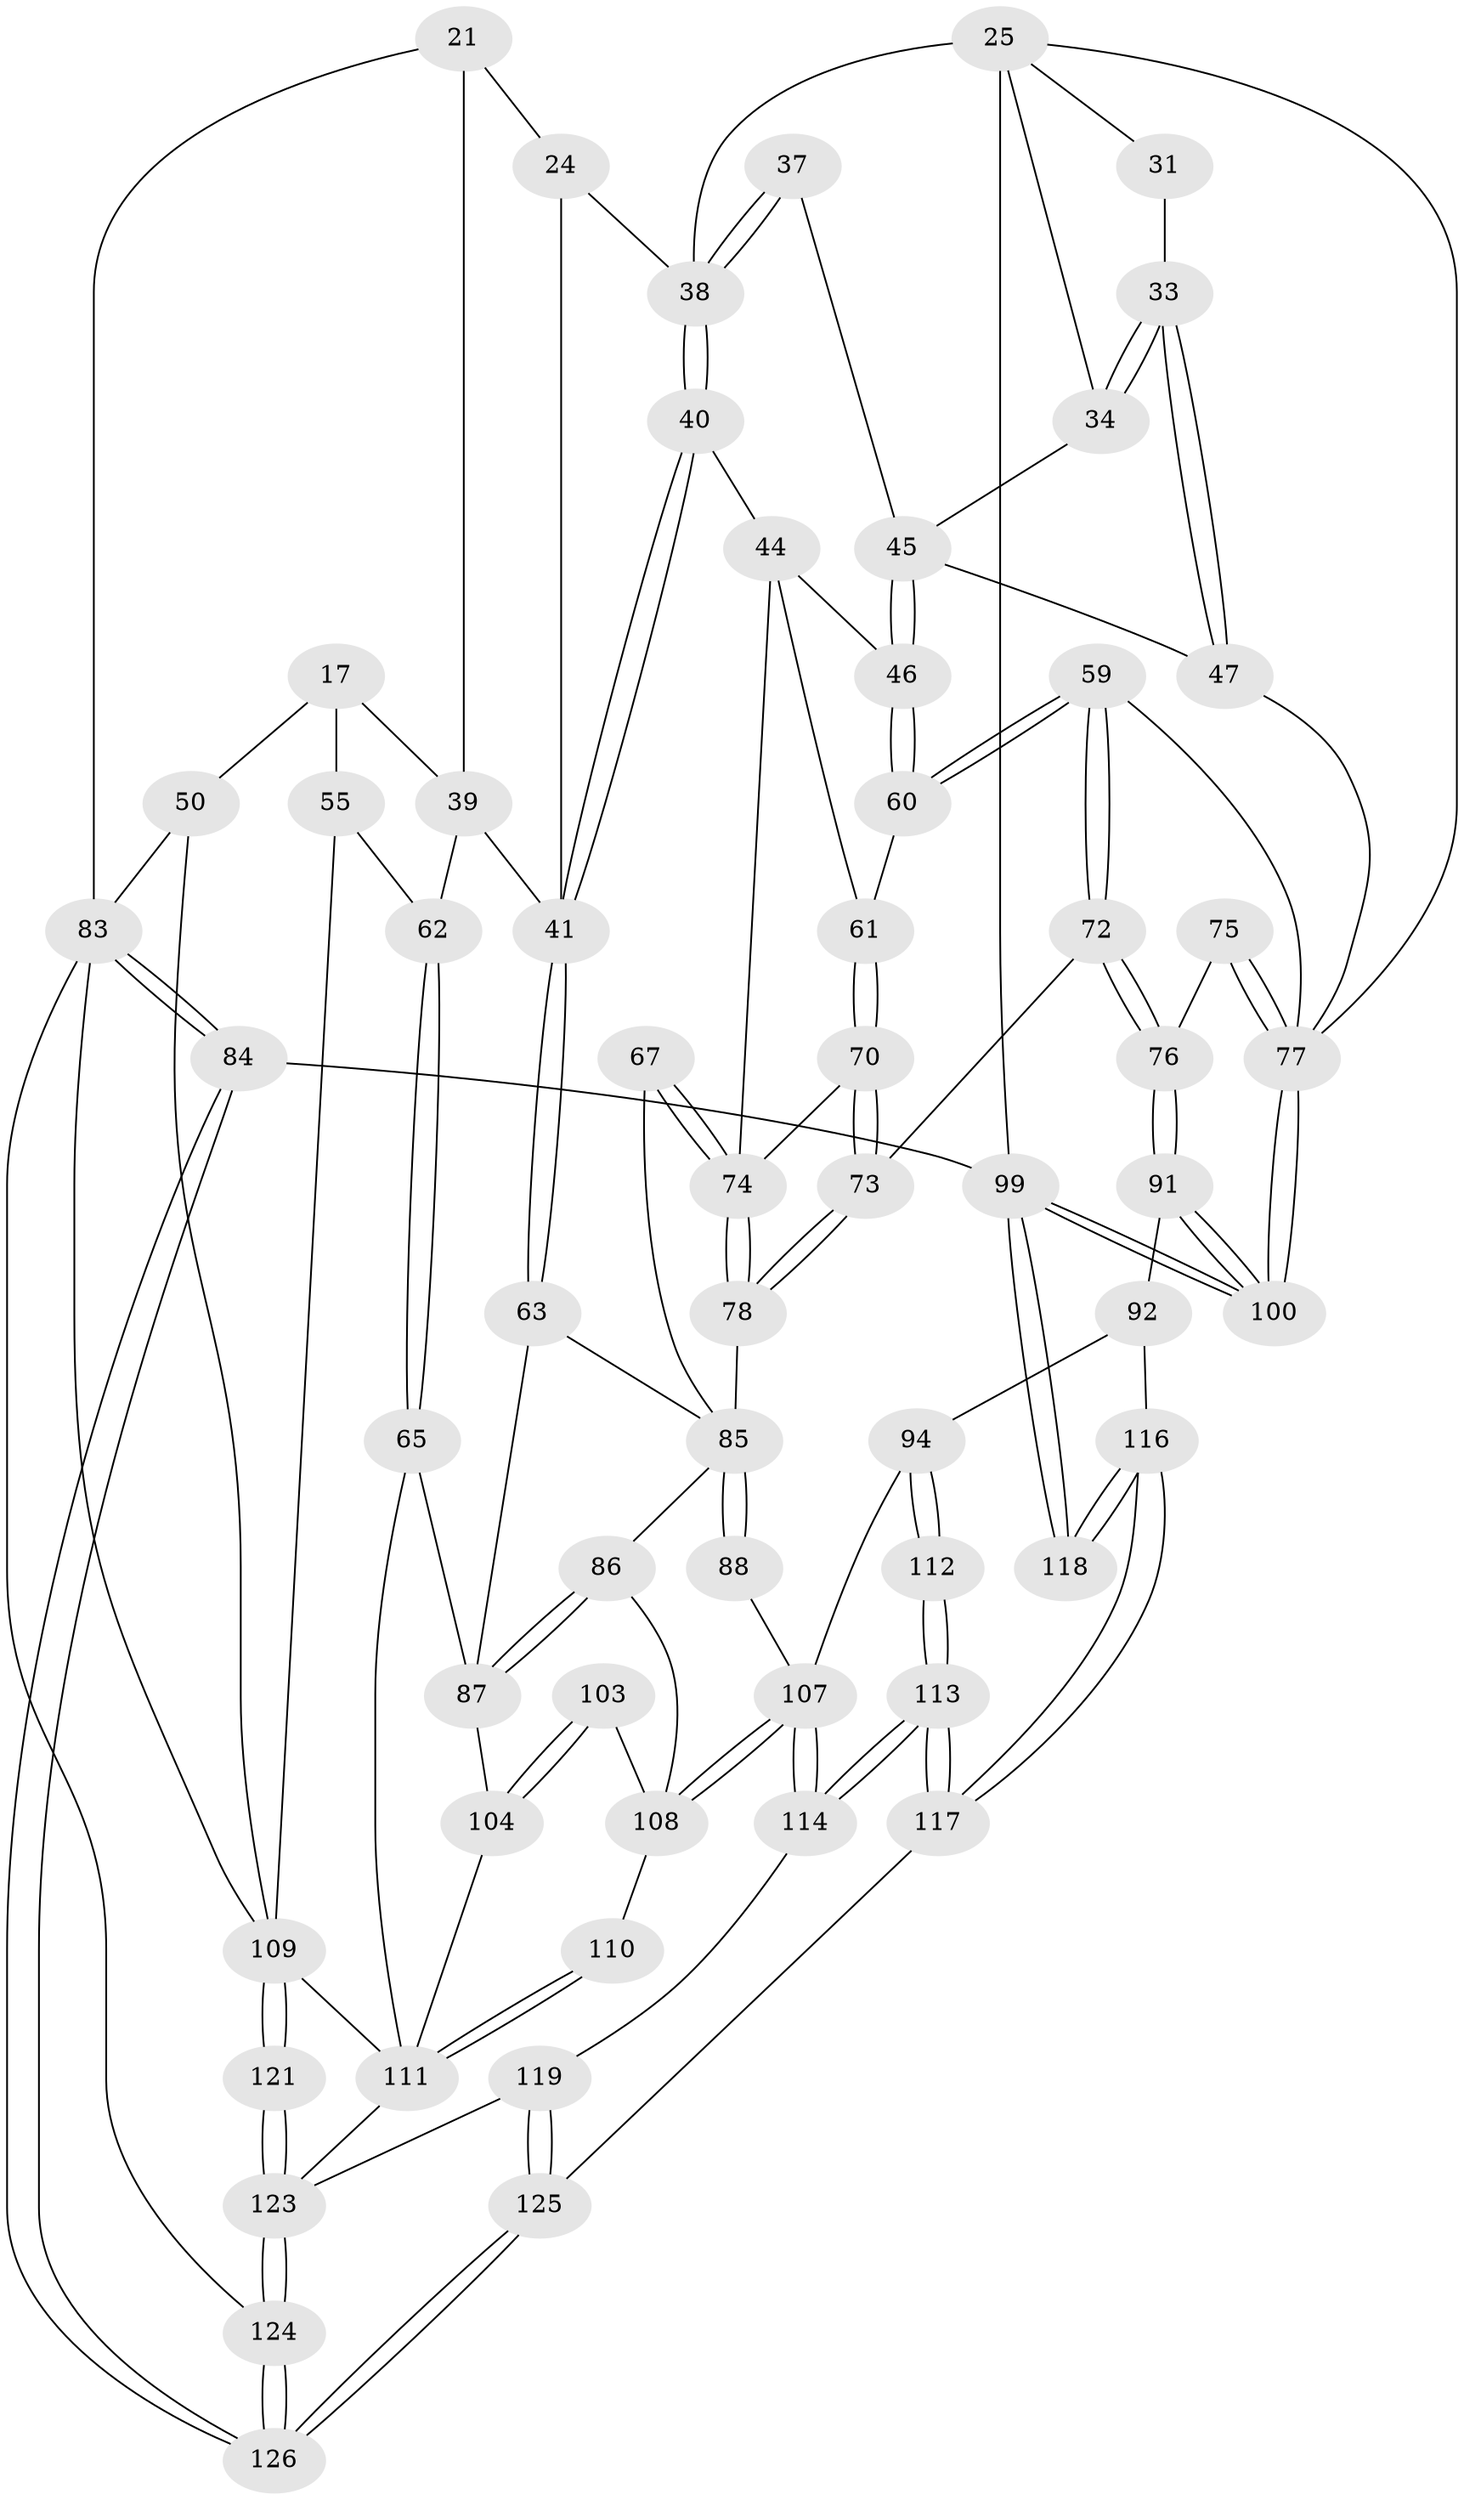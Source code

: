 // original degree distribution, {3: 0.047619047619047616, 6: 0.23015873015873015, 5: 0.5396825396825397, 4: 0.18253968253968253}
// Generated by graph-tools (version 1.1) at 2025/01/03/09/25 05:01:19]
// undirected, 63 vertices, 144 edges
graph export_dot {
graph [start="1"]
  node [color=gray90,style=filled];
  17 [pos="+0.18060253057838424+0.24827674081704162"];
  21 [pos="+0.39159604468311104+0.2061944443103492",super="+15"];
  24 [pos="+0.5062072091177101+0.2096211728456448",super="+20"];
  25 [pos="+0.7952578565821035+0.14192707128100798",super="+12"];
  31 [pos="+0.9611376186112772+0.15237115662803322"];
  33 [pos="+0.951723860750131+0.2759547688285267"];
  34 [pos="+0.8863351214318136+0.21879212367729056",super="+32"];
  37 [pos="+0.7761250338885374+0.22794489338183746"];
  38 [pos="+0.6036479461509835+0.2950502141900866",super="+23+22+26"];
  39 [pos="+0.318430267576558+0.26851651530860143",super="+16+30+29"];
  40 [pos="+0.6006357198622067+0.337275970027799"];
  41 [pos="+0.4962653636349897+0.3829987322211124",super="+28"];
  44 [pos="+0.61064862798779+0.3434018538398277",super="+43"];
  45 [pos="+0.8765791260175839+0.33021837362085066",super="+36"];
  46 [pos="+0.8586510582212672+0.3632581132086798",super="+42"];
  47 [pos="+0.9651110287371686+0.29553724526908204"];
  50 [pos="+0.012762530478441197+0.4529301620794271",super="+18"];
  55 [pos="+0.17353589750239923+0.4238725310237049",super="+54"];
  59 [pos="+0.9113265798259347+0.43716706759882035"];
  60 [pos="+0.8560818901879728+0.39554640900241755"];
  61 [pos="+0.7840392914943268+0.431050593852291"];
  62 [pos="+0.3070937607468339+0.42326377448481173",super="+53"];
  63 [pos="+0.4889354502205141+0.4677191282278552"];
  65 [pos="+0.34485927555494295+0.5332895848547948"];
  67 [pos="+0.6372310893275633+0.46241143793708683"];
  70 [pos="+0.7722126250576002+0.4526331857277008"];
  72 [pos="+0.8023307752368816+0.51826527489845"];
  73 [pos="+0.7907550079574094+0.5148699823754084"];
  74 [pos="+0.6706308457960741+0.5198768857054578",super="+71+66"];
  75 [pos="+0.9342846784240287+0.5381637286174711"];
  76 [pos="+0.8971632333365995+0.5736593445081678"];
  77 [pos="+1+0.5248997922424459",super="+48+49+58"];
  78 [pos="+0.6763743571007697+0.6407491604543267"];
  83 [pos="+0+0.9302694081029037",super="+82+27"];
  84 [pos="+0+1",super="+3"];
  85 [pos="+0.5688915006705512+0.6316130499502969",super="+79"];
  86 [pos="+0.5081771968353264+0.6544476514825562"];
  87 [pos="+0.43949038103242194+0.6049595982948254",super="+64"];
  88 [pos="+0.6726311322694531+0.6500208451290818"];
  91 [pos="+0.8848401991282799+0.7284797664069826"];
  92 [pos="+0.8728279913050558+0.7370921922939927"];
  94 [pos="+0.720220535244561+0.7128220561186771",super="+93"];
  99 [pos="+1+1",super="+2"];
  100 [pos="+1+0.7096872184927738"];
  103 [pos="+0.43138020546241623+0.7144396533782651"];
  104 [pos="+0.3271823928216017+0.7389817560215647",super="+98+97"];
  107 [pos="+0.584676184807154+0.8507814131169168",super="+95"];
  108 [pos="+0.5487988738682497+0.8221716348429097",super="+102"];
  109 [pos="+0.0218465331222536+0.8256616826900443",super="+90+89+57"];
  110 [pos="+0.4458322155450886+0.7733066902960305"];
  111 [pos="+0.3153405917630307+0.875843612754789",super="+105+106+96+80"];
  112 [pos="+0.7392343891346016+1"];
  113 [pos="+0.7111829186509081+1"];
  114 [pos="+0.583752056019231+0.8603089046068153"];
  116 [pos="+0.8348251892869869+1",super="+115"];
  117 [pos="+0.7221789015532847+1"];
  118 [pos="+1+1"];
  119 [pos="+0.4525685665881679+0.9096319845732589"];
  121 [pos="+0.18083835067282011+0.8968657715276193"];
  123 [pos="+0.30903834786282786+0.9024147855452237",super="+120"];
  124 [pos="+0.26990249376609393+1",super="+122"];
  125 [pos="+0.547380159399036+1"];
  126 [pos="+0.2647495285453234+1"];
  17 -- 50;
  17 -- 55;
  17 -- 39;
  21 -- 24 [weight=2];
  21 -- 83;
  21 -- 39 [weight=2];
  24 -- 38 [weight=2];
  24 -- 41;
  25 -- 38 [weight=2];
  25 -- 99 [weight=2];
  25 -- 31;
  25 -- 77;
  25 -- 34;
  31 -- 33;
  33 -- 34;
  33 -- 34;
  33 -- 47;
  33 -- 47;
  34 -- 45;
  37 -- 38 [weight=2];
  37 -- 38;
  37 -- 45;
  38 -- 40;
  38 -- 40;
  39 -- 62 [weight=2];
  39 -- 41;
  40 -- 41;
  40 -- 41;
  40 -- 44;
  41 -- 63;
  41 -- 63;
  44 -- 74;
  44 -- 61;
  44 -- 46;
  45 -- 46 [weight=2];
  45 -- 46;
  45 -- 47;
  46 -- 60;
  46 -- 60;
  47 -- 77;
  50 -- 83 [weight=2];
  50 -- 109;
  55 -- 62 [weight=2];
  55 -- 109;
  59 -- 60;
  59 -- 60;
  59 -- 72;
  59 -- 72;
  59 -- 77;
  60 -- 61;
  61 -- 70;
  61 -- 70;
  62 -- 65;
  62 -- 65;
  63 -- 85;
  63 -- 87;
  65 -- 111;
  65 -- 87;
  67 -- 74 [weight=2];
  67 -- 74;
  67 -- 85;
  70 -- 73;
  70 -- 73;
  70 -- 74;
  72 -- 73;
  72 -- 76;
  72 -- 76;
  73 -- 78;
  73 -- 78;
  74 -- 78;
  74 -- 78;
  75 -- 76;
  75 -- 77 [weight=2];
  75 -- 77;
  76 -- 91;
  76 -- 91;
  77 -- 100;
  77 -- 100;
  78 -- 85;
  83 -- 84 [weight=3];
  83 -- 84;
  83 -- 109;
  83 -- 124;
  84 -- 126;
  84 -- 126;
  84 -- 99 [weight=2];
  85 -- 86;
  85 -- 88 [weight=2];
  85 -- 88;
  86 -- 87;
  86 -- 87;
  86 -- 108;
  87 -- 104;
  88 -- 107;
  91 -- 92;
  91 -- 100;
  91 -- 100;
  92 -- 94;
  92 -- 116;
  94 -- 112 [weight=2];
  94 -- 112;
  94 -- 107;
  99 -- 100;
  99 -- 100;
  99 -- 118;
  99 -- 118;
  103 -- 104 [weight=2];
  103 -- 104;
  103 -- 108;
  104 -- 111 [weight=2];
  107 -- 108;
  107 -- 108;
  107 -- 114;
  107 -- 114;
  108 -- 110 [weight=2];
  109 -- 121;
  109 -- 121;
  109 -- 111 [weight=3];
  110 -- 111;
  110 -- 111;
  111 -- 123;
  112 -- 113;
  112 -- 113;
  113 -- 114;
  113 -- 114;
  113 -- 117;
  113 -- 117;
  114 -- 119;
  116 -- 117;
  116 -- 117;
  116 -- 118 [weight=2];
  116 -- 118;
  117 -- 125;
  119 -- 125;
  119 -- 125;
  119 -- 123;
  121 -- 123;
  121 -- 123;
  123 -- 124;
  123 -- 124;
  124 -- 126;
  124 -- 126;
  125 -- 126;
  125 -- 126;
}
